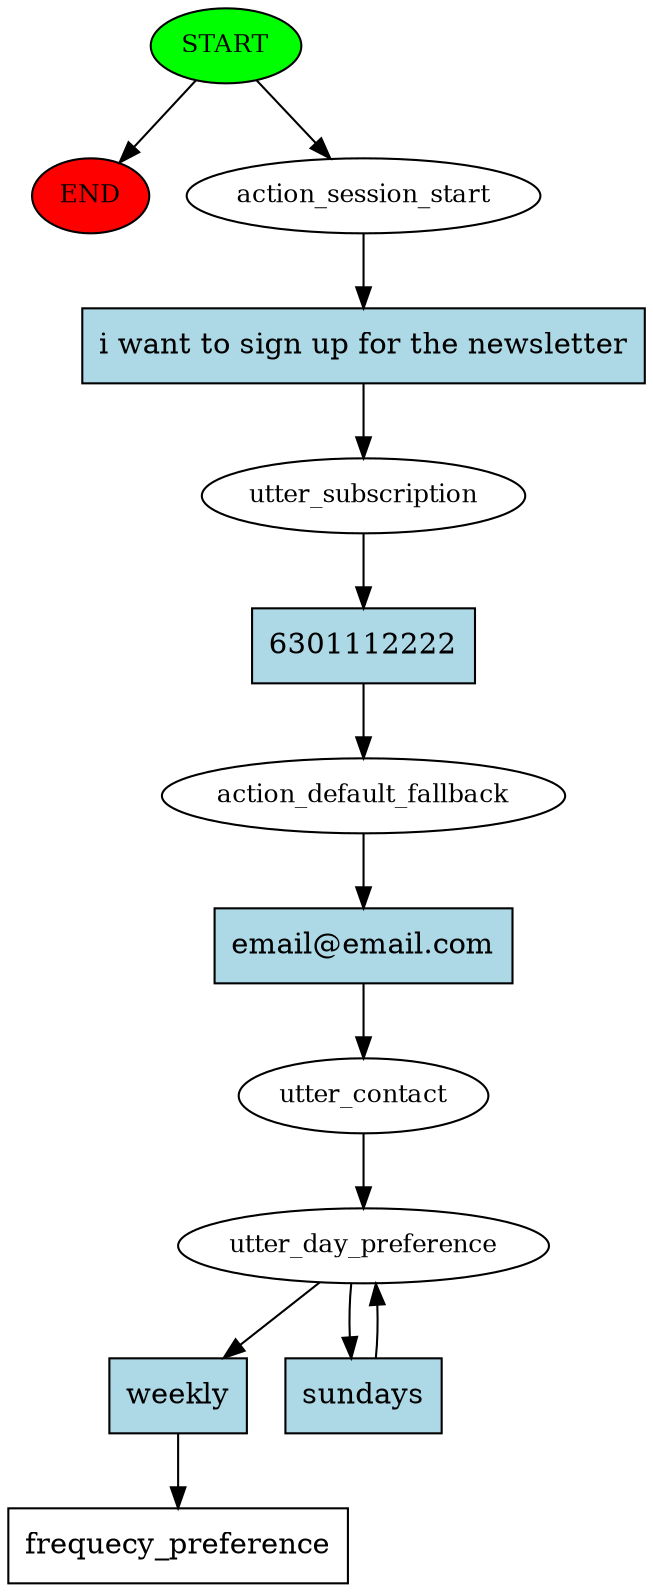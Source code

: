 digraph  {
0 [class="start active", fillcolor=green, fontsize=12, label=START, style=filled];
"-1" [class=end, fillcolor=red, fontsize=12, label=END, style=filled];
1 [class=active, fontsize=12, label=action_session_start];
2 [class=active, fontsize=12, label=utter_subscription];
3 [class=active, fontsize=12, label=action_default_fallback];
4 [class=active, fontsize=12, label=utter_contact];
5 [class=active, fontsize=12, label=utter_day_preference];
7 [class="intent dashed active", label=frequecy_preference, shape=rect];
8 [class="intent active", fillcolor=lightblue, label="i want to sign up for the newsletter", shape=rect, style=filled];
9 [class="intent active", fillcolor=lightblue, label=6301112222, shape=rect, style=filled];
10 [class="intent active", fillcolor=lightblue, label="email@email.com", shape=rect, style=filled];
11 [class="intent active", fillcolor=lightblue, label=weekly, shape=rect, style=filled];
12 [class="intent active", fillcolor=lightblue, label=sundays, shape=rect, style=filled];
0 -> "-1"  [class="", key=NONE, label=""];
0 -> 1  [class=active, key=NONE, label=""];
1 -> 8  [class=active, key=0];
2 -> 9  [class=active, key=0];
3 -> 10  [class=active, key=0];
4 -> 5  [class=active, key=NONE, label=""];
5 -> 11  [class=active, key=0];
5 -> 12  [class=active, key=0];
8 -> 2  [class=active, key=0];
9 -> 3  [class=active, key=0];
10 -> 4  [class=active, key=0];
11 -> 7  [class=active, key=0];
12 -> 5  [class=active, key=0];
}
